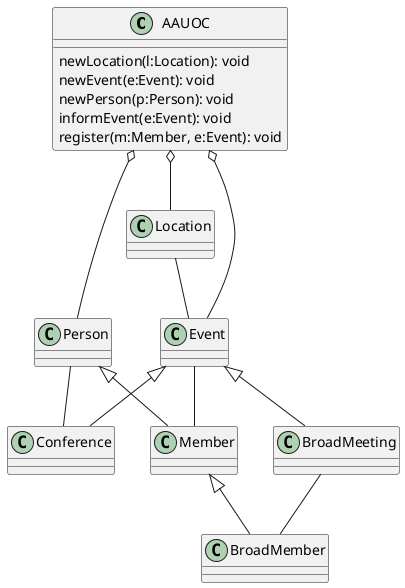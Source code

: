 @startuml

class AAUOC {
    newLocation(l:Location): void
    newEvent(e:Event): void
    newPerson(p:Person): void
    informEvent(e:Event): void
    register(m:Member, e:Event): void

}
class Location {

}
class Event{

}
class Conference {

}
class BroadMeeting{
}

class Person {

}
class Member{

}

class BroadMember {

}

AAUOC o-- Event
AAUOC o-- Location
AAUOC o-- Person
Location -- Event
Event <|-- Conference
Event <|-- BroadMeeting
Person <|-- Member
Member <|-- BroadMember
Event -- Member
Person -- Conference
BroadMeeting -- BroadMember



@enduml